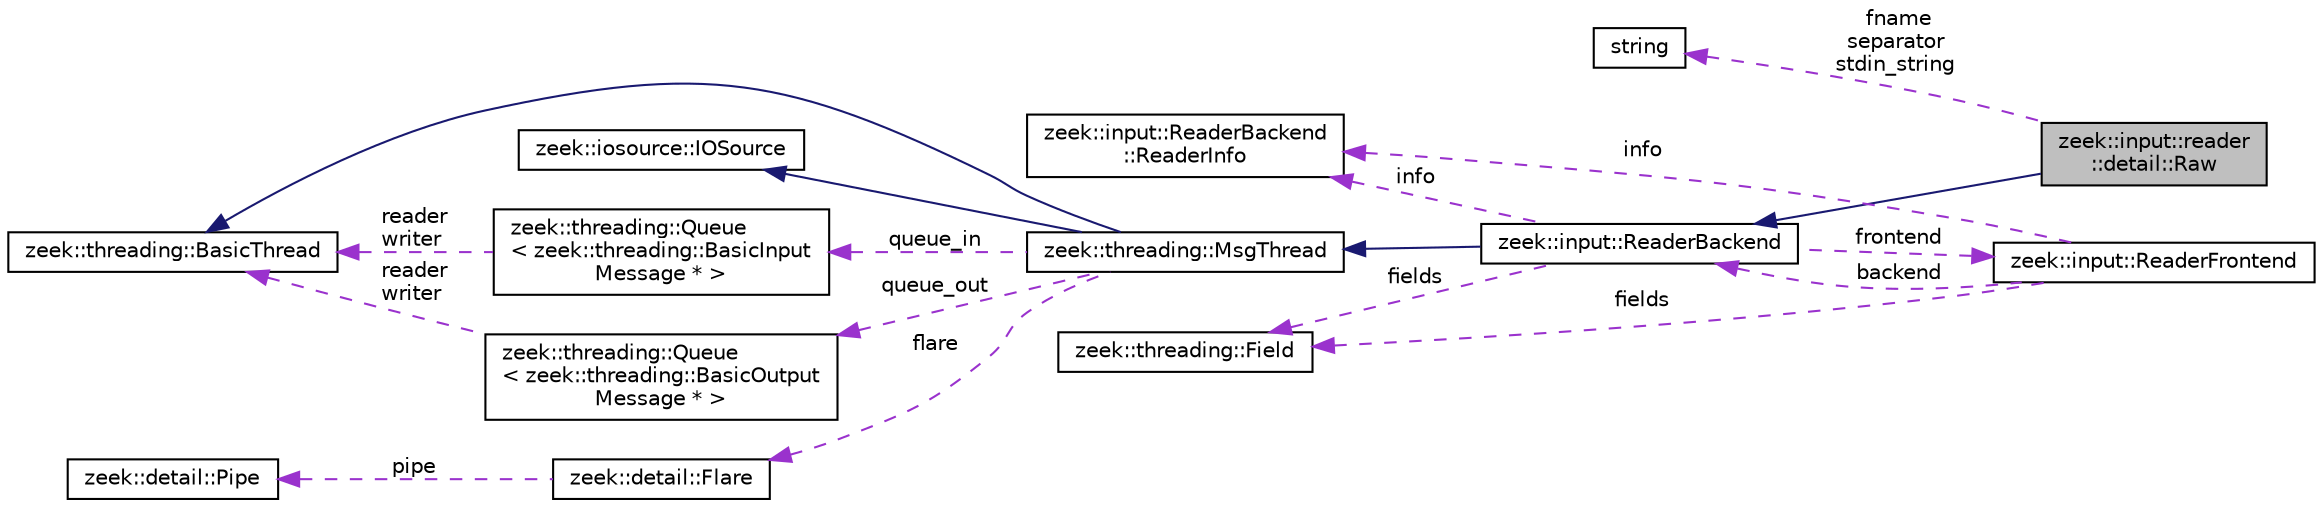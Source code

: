 digraph "zeek::input::reader::detail::Raw"
{
 // LATEX_PDF_SIZE
  edge [fontname="Helvetica",fontsize="10",labelfontname="Helvetica",labelfontsize="10"];
  node [fontname="Helvetica",fontsize="10",shape=record];
  rankdir="LR";
  Node1 [label="zeek::input::reader\l::detail::Raw",height=0.2,width=0.4,color="black", fillcolor="grey75", style="filled", fontcolor="black",tooltip=" "];
  Node2 -> Node1 [dir="back",color="midnightblue",fontsize="10",style="solid",fontname="Helvetica"];
  Node2 [label="zeek::input::ReaderBackend",height=0.2,width=0.4,color="black", fillcolor="white", style="filled",URL="$dc/d1d/classzeek_1_1input_1_1ReaderBackend.html",tooltip=" "];
  Node3 -> Node2 [dir="back",color="midnightblue",fontsize="10",style="solid",fontname="Helvetica"];
  Node3 [label="zeek::threading::MsgThread",height=0.2,width=0.4,color="black", fillcolor="white", style="filled",URL="$d8/d7d/classzeek_1_1threading_1_1MsgThread.html",tooltip=" "];
  Node4 -> Node3 [dir="back",color="midnightblue",fontsize="10",style="solid",fontname="Helvetica"];
  Node4 [label="zeek::threading::BasicThread",height=0.2,width=0.4,color="black", fillcolor="white", style="filled",URL="$d3/dd9/classzeek_1_1threading_1_1BasicThread.html",tooltip=" "];
  Node5 -> Node3 [dir="back",color="midnightblue",fontsize="10",style="solid",fontname="Helvetica"];
  Node5 [label="zeek::iosource::IOSource",height=0.2,width=0.4,color="black", fillcolor="white", style="filled",URL="$da/dea/classzeek_1_1iosource_1_1IOSource.html",tooltip=" "];
  Node6 -> Node3 [dir="back",color="darkorchid3",fontsize="10",style="dashed",label=" queue_in" ,fontname="Helvetica"];
  Node6 [label="zeek::threading::Queue\l\< zeek::threading::BasicInput\lMessage * \>",height=0.2,width=0.4,color="black", fillcolor="white", style="filled",URL="$dd/dd1/classzeek_1_1threading_1_1Queue.html",tooltip=" "];
  Node4 -> Node6 [dir="back",color="darkorchid3",fontsize="10",style="dashed",label=" reader\nwriter" ,fontname="Helvetica"];
  Node7 -> Node3 [dir="back",color="darkorchid3",fontsize="10",style="dashed",label=" queue_out" ,fontname="Helvetica"];
  Node7 [label="zeek::threading::Queue\l\< zeek::threading::BasicOutput\lMessage * \>",height=0.2,width=0.4,color="black", fillcolor="white", style="filled",URL="$dd/dd1/classzeek_1_1threading_1_1Queue.html",tooltip=" "];
  Node4 -> Node7 [dir="back",color="darkorchid3",fontsize="10",style="dashed",label=" reader\nwriter" ,fontname="Helvetica"];
  Node8 -> Node3 [dir="back",color="darkorchid3",fontsize="10",style="dashed",label=" flare" ,fontname="Helvetica"];
  Node8 [label="zeek::detail::Flare",height=0.2,width=0.4,color="black", fillcolor="white", style="filled",URL="$d5/dce/classzeek_1_1detail_1_1Flare.html",tooltip=" "];
  Node9 -> Node8 [dir="back",color="darkorchid3",fontsize="10",style="dashed",label=" pipe" ,fontname="Helvetica"];
  Node9 [label="zeek::detail::Pipe",height=0.2,width=0.4,color="black", fillcolor="white", style="filled",URL="$de/dd5/classzeek_1_1detail_1_1Pipe.html",tooltip=" "];
  Node10 -> Node2 [dir="back",color="darkorchid3",fontsize="10",style="dashed",label=" frontend" ,fontname="Helvetica"];
  Node10 [label="zeek::input::ReaderFrontend",height=0.2,width=0.4,color="black", fillcolor="white", style="filled",URL="$d5/d34/classzeek_1_1input_1_1ReaderFrontend.html",tooltip=" "];
  Node2 -> Node10 [dir="back",color="darkorchid3",fontsize="10",style="dashed",label=" backend" ,fontname="Helvetica"];
  Node11 -> Node10 [dir="back",color="darkorchid3",fontsize="10",style="dashed",label=" info" ,fontname="Helvetica"];
  Node11 [label="zeek::input::ReaderBackend\l::ReaderInfo",height=0.2,width=0.4,color="black", fillcolor="white", style="filled",URL="$d9/d94/structzeek_1_1input_1_1ReaderBackend_1_1ReaderInfo.html",tooltip=" "];
  Node12 -> Node10 [dir="back",color="darkorchid3",fontsize="10",style="dashed",label=" fields" ,fontname="Helvetica"];
  Node12 [label="zeek::threading::Field",height=0.2,width=0.4,color="black", fillcolor="white", style="filled",URL="$d8/d69/structzeek_1_1threading_1_1Field.html",tooltip=" "];
  Node11 -> Node2 [dir="back",color="darkorchid3",fontsize="10",style="dashed",label=" info" ,fontname="Helvetica"];
  Node12 -> Node2 [dir="back",color="darkorchid3",fontsize="10",style="dashed",label=" fields" ,fontname="Helvetica"];
  Node13 -> Node1 [dir="back",color="darkorchid3",fontsize="10",style="dashed",label=" fname\nseparator\nstdin_string" ,fontname="Helvetica"];
  Node13 [label="string",height=0.2,width=0.4,color="black", fillcolor="white", style="filled",tooltip=" "];
}
